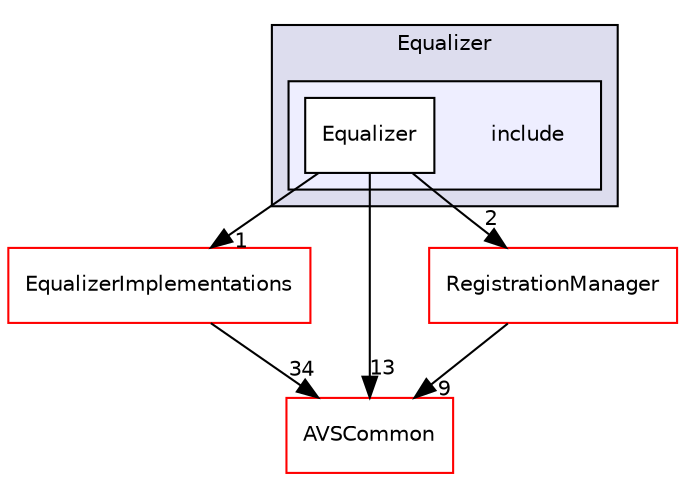 digraph "/home/ANT.AMAZON.COM/womw/workplace/1.19_release/doxy/avs-device-sdk/CapabilityAgents/Equalizer/include" {
  compound=true
  node [ fontsize="10", fontname="Helvetica"];
  edge [ labelfontsize="10", labelfontname="Helvetica"];
  subgraph clusterdir_1ed14522faf145df15a01cd5fae94616 {
    graph [ bgcolor="#ddddee", pencolor="black", label="Equalizer" fontname="Helvetica", fontsize="10", URL="dir_1ed14522faf145df15a01cd5fae94616.html"]
  subgraph clusterdir_da3b410f2fe630d4234ddd0ecfc280c3 {
    graph [ bgcolor="#eeeeff", pencolor="black", label="" URL="dir_da3b410f2fe630d4234ddd0ecfc280c3.html"];
    dir_da3b410f2fe630d4234ddd0ecfc280c3 [shape=plaintext label="include"];
    dir_0d32ea32c5a6c0804d014da0ffbc6421 [shape=box label="Equalizer" color="black" fillcolor="white" style="filled" URL="dir_0d32ea32c5a6c0804d014da0ffbc6421.html"];
  }
  }
  dir_63c328d9f040c398ed3a99417a38689e [shape=box label="EqualizerImplementations" fillcolor="white" style="filled" color="red" URL="dir_63c328d9f040c398ed3a99417a38689e.html"];
  dir_13e65effb2bde530b17b3d5eefcd0266 [shape=box label="AVSCommon" fillcolor="white" style="filled" color="red" URL="dir_13e65effb2bde530b17b3d5eefcd0266.html"];
  dir_b14333b5607b47fe7356eaa790107bd3 [shape=box label="RegistrationManager" fillcolor="white" style="filled" color="red" URL="dir_b14333b5607b47fe7356eaa790107bd3.html"];
  dir_63c328d9f040c398ed3a99417a38689e->dir_13e65effb2bde530b17b3d5eefcd0266 [headlabel="34", labeldistance=1.5 headhref="dir_000300_000017.html"];
  dir_b14333b5607b47fe7356eaa790107bd3->dir_13e65effb2bde530b17b3d5eefcd0266 [headlabel="9", labeldistance=1.5 headhref="dir_000361_000017.html"];
  dir_0d32ea32c5a6c0804d014da0ffbc6421->dir_63c328d9f040c398ed3a99417a38689e [headlabel="1", labeldistance=1.5 headhref="dir_000203_000300.html"];
  dir_0d32ea32c5a6c0804d014da0ffbc6421->dir_13e65effb2bde530b17b3d5eefcd0266 [headlabel="13", labeldistance=1.5 headhref="dir_000203_000017.html"];
  dir_0d32ea32c5a6c0804d014da0ffbc6421->dir_b14333b5607b47fe7356eaa790107bd3 [headlabel="2", labeldistance=1.5 headhref="dir_000203_000361.html"];
}
